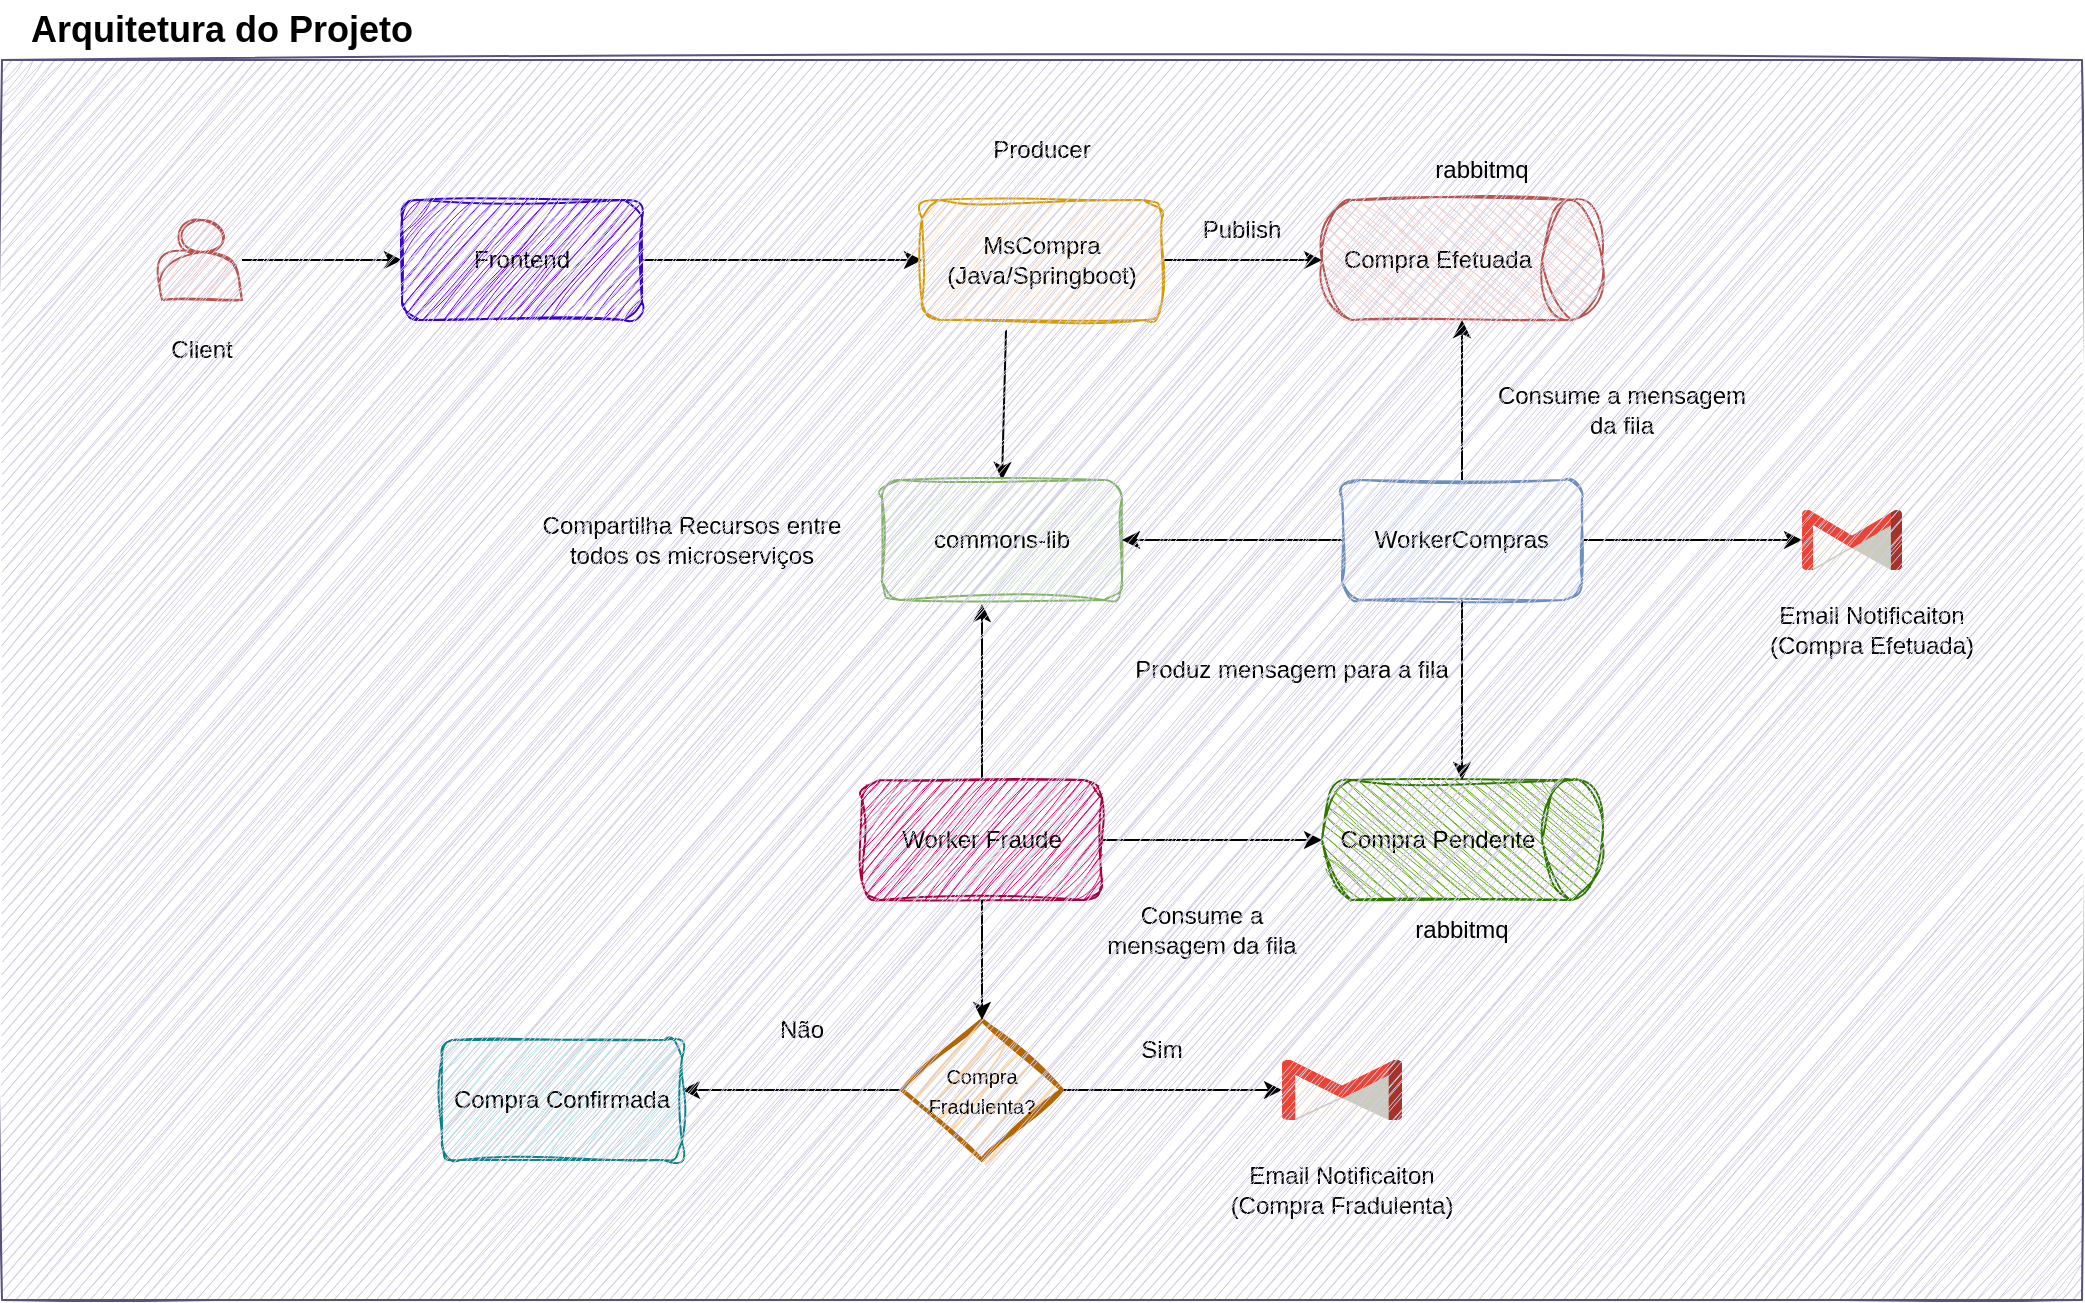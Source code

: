 <mxfile>
    <diagram id="udZmxxXNo3QwxpeEGGc_" name="Page-1">
        <mxGraphModel dx="1059" dy="795" grid="1" gridSize="10" guides="1" tooltips="1" connect="1" arrows="1" fold="1" page="0" pageScale="1" pageWidth="850" pageHeight="1100" math="0" shadow="0">
            <root>
                <mxCell id="0"/>
                <mxCell id="1" parent="0"/>
                <mxCell id="5" style="edgeStyle=none;html=1;" parent="1" source="2" target="4" edge="1">
                    <mxGeometry relative="1" as="geometry"/>
                </mxCell>
                <mxCell id="2" value="" style="shape=actor;whiteSpace=wrap;html=1;sketch=1;curveFitting=1;jiggle=2;fillColor=#f8cecc;strokeColor=#b85450;" parent="1" vertex="1">
                    <mxGeometry x="80" y="240" width="40" height="40" as="geometry"/>
                </mxCell>
                <mxCell id="3" value="Client" style="text;html=1;align=center;verticalAlign=middle;whiteSpace=wrap;rounded=0;" parent="1" vertex="1">
                    <mxGeometry x="70" y="290" width="60" height="30" as="geometry"/>
                </mxCell>
                <mxCell id="7" style="edgeStyle=none;html=1;" parent="1" source="4" target="6" edge="1">
                    <mxGeometry relative="1" as="geometry"/>
                </mxCell>
                <mxCell id="4" value="&lt;font style=&quot;color: rgb(0, 0, 0);&quot;&gt;Frontend&lt;/font&gt;" style="rounded=1;whiteSpace=wrap;html=1;fillColor=#6a00ff;fontColor=#ffffff;strokeColor=#3700CC;sketch=1;curveFitting=1;jiggle=2;" parent="1" vertex="1">
                    <mxGeometry x="200" y="230" width="120" height="60" as="geometry"/>
                </mxCell>
                <mxCell id="13" style="edgeStyle=none;html=1;" parent="1" source="6" target="12" edge="1">
                    <mxGeometry relative="1" as="geometry"/>
                </mxCell>
                <mxCell id="40" style="edgeStyle=none;html=1;entryX=0.5;entryY=0;entryDx=0;entryDy=0;exitX=0.35;exitY=1.083;exitDx=0;exitDy=0;exitPerimeter=0;" parent="1" source="6" target="10" edge="1">
                    <mxGeometry relative="1" as="geometry"/>
                </mxCell>
                <mxCell id="6" value="&lt;div&gt;&lt;br&gt;&lt;/div&gt;MsCompra&lt;div&gt;(Java/Springboot)&lt;/div&gt;&lt;div&gt;&lt;br&gt;&lt;/div&gt;" style="rounded=1;whiteSpace=wrap;html=1;fillColor=#ffe6cc;strokeColor=#d79b00;sketch=1;curveFitting=1;jiggle=2;" parent="1" vertex="1">
                    <mxGeometry x="460" y="230" width="120" height="60" as="geometry"/>
                </mxCell>
                <mxCell id="10" value="commons-lib" style="rounded=1;whiteSpace=wrap;html=1;fillColor=#d5e8d4;strokeColor=#82b366;sketch=1;curveFitting=1;jiggle=2;" parent="1" vertex="1">
                    <mxGeometry x="440" y="370" width="120" height="60" as="geometry"/>
                </mxCell>
                <mxCell id="12" value="Compra Efetuada" style="shape=cylinder3;whiteSpace=wrap;html=1;boundedLbl=1;backgroundOutline=1;size=15;direction=south;fillColor=#f8cecc;strokeColor=#b85450;sketch=1;curveFitting=1;jiggle=2;" parent="1" vertex="1">
                    <mxGeometry x="660" y="230" width="140" height="60" as="geometry"/>
                </mxCell>
                <mxCell id="14" value="Producer" style="text;html=1;align=center;verticalAlign=middle;whiteSpace=wrap;rounded=0;" parent="1" vertex="1">
                    <mxGeometry x="490" y="190" width="60" height="30" as="geometry"/>
                </mxCell>
                <mxCell id="15" value="Publish" style="text;html=1;align=center;verticalAlign=middle;whiteSpace=wrap;rounded=0;" parent="1" vertex="1">
                    <mxGeometry x="590" y="230" width="60" height="30" as="geometry"/>
                </mxCell>
                <mxCell id="20" style="edgeStyle=none;html=1;" parent="1" source="16" target="18" edge="1">
                    <mxGeometry relative="1" as="geometry"/>
                </mxCell>
                <mxCell id="41" style="edgeStyle=none;html=1;entryX=1;entryY=0.5;entryDx=0;entryDy=0;" parent="1" source="16" target="10" edge="1">
                    <mxGeometry relative="1" as="geometry"/>
                </mxCell>
                <mxCell id="16" value="WorkerCompras" style="rounded=1;whiteSpace=wrap;html=1;fillColor=#dae8fc;strokeColor=#6c8ebf;sketch=1;curveFitting=1;jiggle=2;" parent="1" vertex="1">
                    <mxGeometry x="670" y="370" width="120" height="60" as="geometry"/>
                </mxCell>
                <mxCell id="17" style="edgeStyle=none;html=1;entryX=1;entryY=0.5;entryDx=0;entryDy=0;entryPerimeter=0;" parent="1" source="16" target="12" edge="1">
                    <mxGeometry relative="1" as="geometry"/>
                </mxCell>
                <mxCell id="18" value="" style="dashed=0;outlineConnect=0;html=1;align=center;labelPosition=center;verticalLabelPosition=bottom;verticalAlign=top;shape=mxgraph.weblogos.gmail" parent="1" vertex="1">
                    <mxGeometry x="900" y="385" width="50" height="30" as="geometry"/>
                </mxCell>
                <mxCell id="19" value="Email Notificaiton&lt;br&gt;(Compra Efetuada)" style="text;html=1;align=center;verticalAlign=middle;whiteSpace=wrap;rounded=0;" parent="1" vertex="1">
                    <mxGeometry x="850" y="430" width="170" height="30" as="geometry"/>
                </mxCell>
                <mxCell id="21" value="Consume a mensagem da fila" style="text;html=1;align=center;verticalAlign=middle;whiteSpace=wrap;rounded=0;" parent="1" vertex="1">
                    <mxGeometry x="740" y="320" width="140" height="30" as="geometry"/>
                </mxCell>
                <mxCell id="23" value="&lt;font style=&quot;color: rgb(0, 0, 0);&quot;&gt;Compra Pendente&lt;/font&gt;" style="shape=cylinder3;whiteSpace=wrap;html=1;boundedLbl=1;backgroundOutline=1;size=15;direction=south;fillColor=#60a917;fontColor=#ffffff;strokeColor=#2D7600;sketch=1;curveFitting=1;jiggle=2;" parent="1" vertex="1">
                    <mxGeometry x="660" y="520" width="140" height="60" as="geometry"/>
                </mxCell>
                <mxCell id="24" style="edgeStyle=none;html=1;entryX=0;entryY=0.5;entryDx=0;entryDy=0;entryPerimeter=0;" parent="1" source="16" target="23" edge="1">
                    <mxGeometry relative="1" as="geometry"/>
                </mxCell>
                <mxCell id="25" value="Produz mensagem para a fila" style="text;html=1;align=center;verticalAlign=middle;whiteSpace=wrap;rounded=0;" parent="1" vertex="1">
                    <mxGeometry x="560" y="450" width="170" height="30" as="geometry"/>
                </mxCell>
                <mxCell id="28" style="edgeStyle=none;html=1;" parent="1" source="26" target="23" edge="1">
                    <mxGeometry relative="1" as="geometry"/>
                </mxCell>
                <mxCell id="42" style="edgeStyle=none;html=1;" parent="1" source="26" edge="1">
                    <mxGeometry relative="1" as="geometry">
                        <mxPoint x="490" y="432" as="targetPoint"/>
                    </mxGeometry>
                </mxCell>
                <mxCell id="26" value="&lt;font style=&quot;color: rgb(0, 0, 0);&quot;&gt;Worker Fraude&lt;/font&gt;" style="rounded=1;whiteSpace=wrap;html=1;fillColor=#d80073;fontColor=#ffffff;strokeColor=#A50040;sketch=1;curveFitting=1;jiggle=2;" parent="1" vertex="1">
                    <mxGeometry x="430" y="520" width="120" height="60" as="geometry"/>
                </mxCell>
                <mxCell id="29" value="Consume a mensagem da fila" style="text;html=1;align=center;verticalAlign=middle;whiteSpace=wrap;rounded=0;" parent="1" vertex="1">
                    <mxGeometry x="540" y="580" width="120" height="30" as="geometry"/>
                </mxCell>
                <mxCell id="35" style="edgeStyle=none;html=1;" parent="1" source="30" target="34" edge="1">
                    <mxGeometry relative="1" as="geometry"/>
                </mxCell>
                <mxCell id="39" style="edgeStyle=none;html=1;" parent="1" source="30" edge="1">
                    <mxGeometry relative="1" as="geometry">
                        <mxPoint x="340" y="675" as="targetPoint"/>
                    </mxGeometry>
                </mxCell>
                <mxCell id="30" value="&lt;span style=&quot;font-size: 10px;&quot;&gt;Compra&lt;br&gt;Fradulenta?&lt;/span&gt;" style="strokeWidth=2;html=1;shape=mxgraph.flowchart.decision;whiteSpace=wrap;sketch=1;curveFitting=1;jiggle=2;fillColor=#fad7ac;strokeColor=#b46504;" parent="1" vertex="1">
                    <mxGeometry x="450" y="640" width="80" height="70" as="geometry"/>
                </mxCell>
                <mxCell id="31" style="edgeStyle=none;html=1;entryX=0.5;entryY=0;entryDx=0;entryDy=0;entryPerimeter=0;" parent="1" source="26" target="30" edge="1">
                    <mxGeometry relative="1" as="geometry"/>
                </mxCell>
                <mxCell id="32" value="Sim" style="text;html=1;align=center;verticalAlign=middle;whiteSpace=wrap;rounded=0;" parent="1" vertex="1">
                    <mxGeometry x="550" y="640" width="60" height="30" as="geometry"/>
                </mxCell>
                <mxCell id="34" value="" style="dashed=0;outlineConnect=0;html=1;align=center;labelPosition=center;verticalLabelPosition=bottom;verticalAlign=top;shape=mxgraph.weblogos.gmail" parent="1" vertex="1">
                    <mxGeometry x="640" y="660" width="60" height="30" as="geometry"/>
                </mxCell>
                <mxCell id="36" value="Email Notificaiton&lt;br&gt;(Compra Fradulenta)" style="text;html=1;align=center;verticalAlign=middle;whiteSpace=wrap;rounded=0;" parent="1" vertex="1">
                    <mxGeometry x="590" y="710" width="160" height="30" as="geometry"/>
                </mxCell>
                <mxCell id="37" value="Compra Confirmada" style="rounded=1;whiteSpace=wrap;html=1;fillColor=#b0e3e6;strokeColor=#0e8088;sketch=1;curveFitting=1;jiggle=2;" parent="1" vertex="1">
                    <mxGeometry x="220" y="650" width="120" height="60" as="geometry"/>
                </mxCell>
                <mxCell id="38" value="Não" style="text;html=1;align=center;verticalAlign=middle;whiteSpace=wrap;rounded=0;" parent="1" vertex="1">
                    <mxGeometry x="370" y="630" width="60" height="30" as="geometry"/>
                </mxCell>
                <mxCell id="43" value="Compartilha Recursos entre todos os microserviços" style="text;html=1;align=center;verticalAlign=middle;whiteSpace=wrap;rounded=0;" parent="1" vertex="1">
                    <mxGeometry x="260" y="385" width="170" height="30" as="geometry"/>
                </mxCell>
                <mxCell id="44" value="" style="rounded=0;whiteSpace=wrap;html=1;fillColor=#d0cee2;strokeColor=#56517e;shadow=0;sketch=1;curveFitting=1;jiggle=2;" parent="1" vertex="1">
                    <mxGeometry y="160" width="1040" height="620" as="geometry"/>
                </mxCell>
                <mxCell id="47" value="&lt;b&gt;&lt;font style=&quot;font-size: 18px;&quot;&gt;Arquitetura do Projeto&lt;/font&gt;&lt;/b&gt;" style="text;html=1;align=center;verticalAlign=middle;whiteSpace=wrap;rounded=0;" parent="1" vertex="1">
                    <mxGeometry y="130" width="220" height="30" as="geometry"/>
                </mxCell>
                <mxCell id="48" value="rabbitmq" style="text;html=1;align=center;verticalAlign=middle;whiteSpace=wrap;rounded=0;" vertex="1" parent="1">
                    <mxGeometry x="710" y="200" width="60" height="30" as="geometry"/>
                </mxCell>
                <mxCell id="49" value="rabbitmq" style="text;html=1;align=center;verticalAlign=middle;whiteSpace=wrap;rounded=0;" vertex="1" parent="1">
                    <mxGeometry x="700" y="580" width="60" height="30" as="geometry"/>
                </mxCell>
            </root>
        </mxGraphModel>
    </diagram>
</mxfile>
